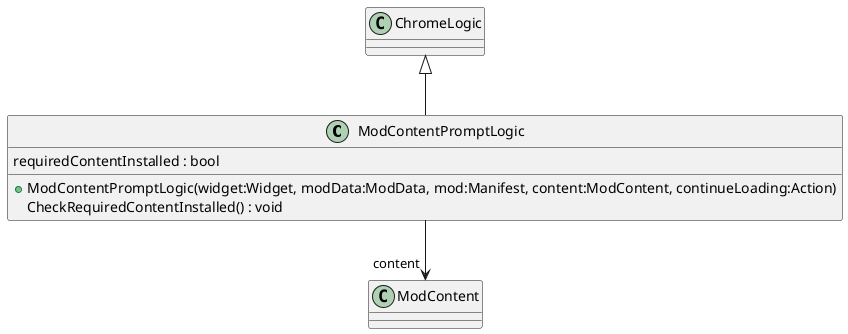 @startuml
class ModContentPromptLogic {
    requiredContentInstalled : bool
    + ModContentPromptLogic(widget:Widget, modData:ModData, mod:Manifest, content:ModContent, continueLoading:Action)
    CheckRequiredContentInstalled() : void
}
ChromeLogic <|-- ModContentPromptLogic
ModContentPromptLogic --> "content" ModContent
@enduml
